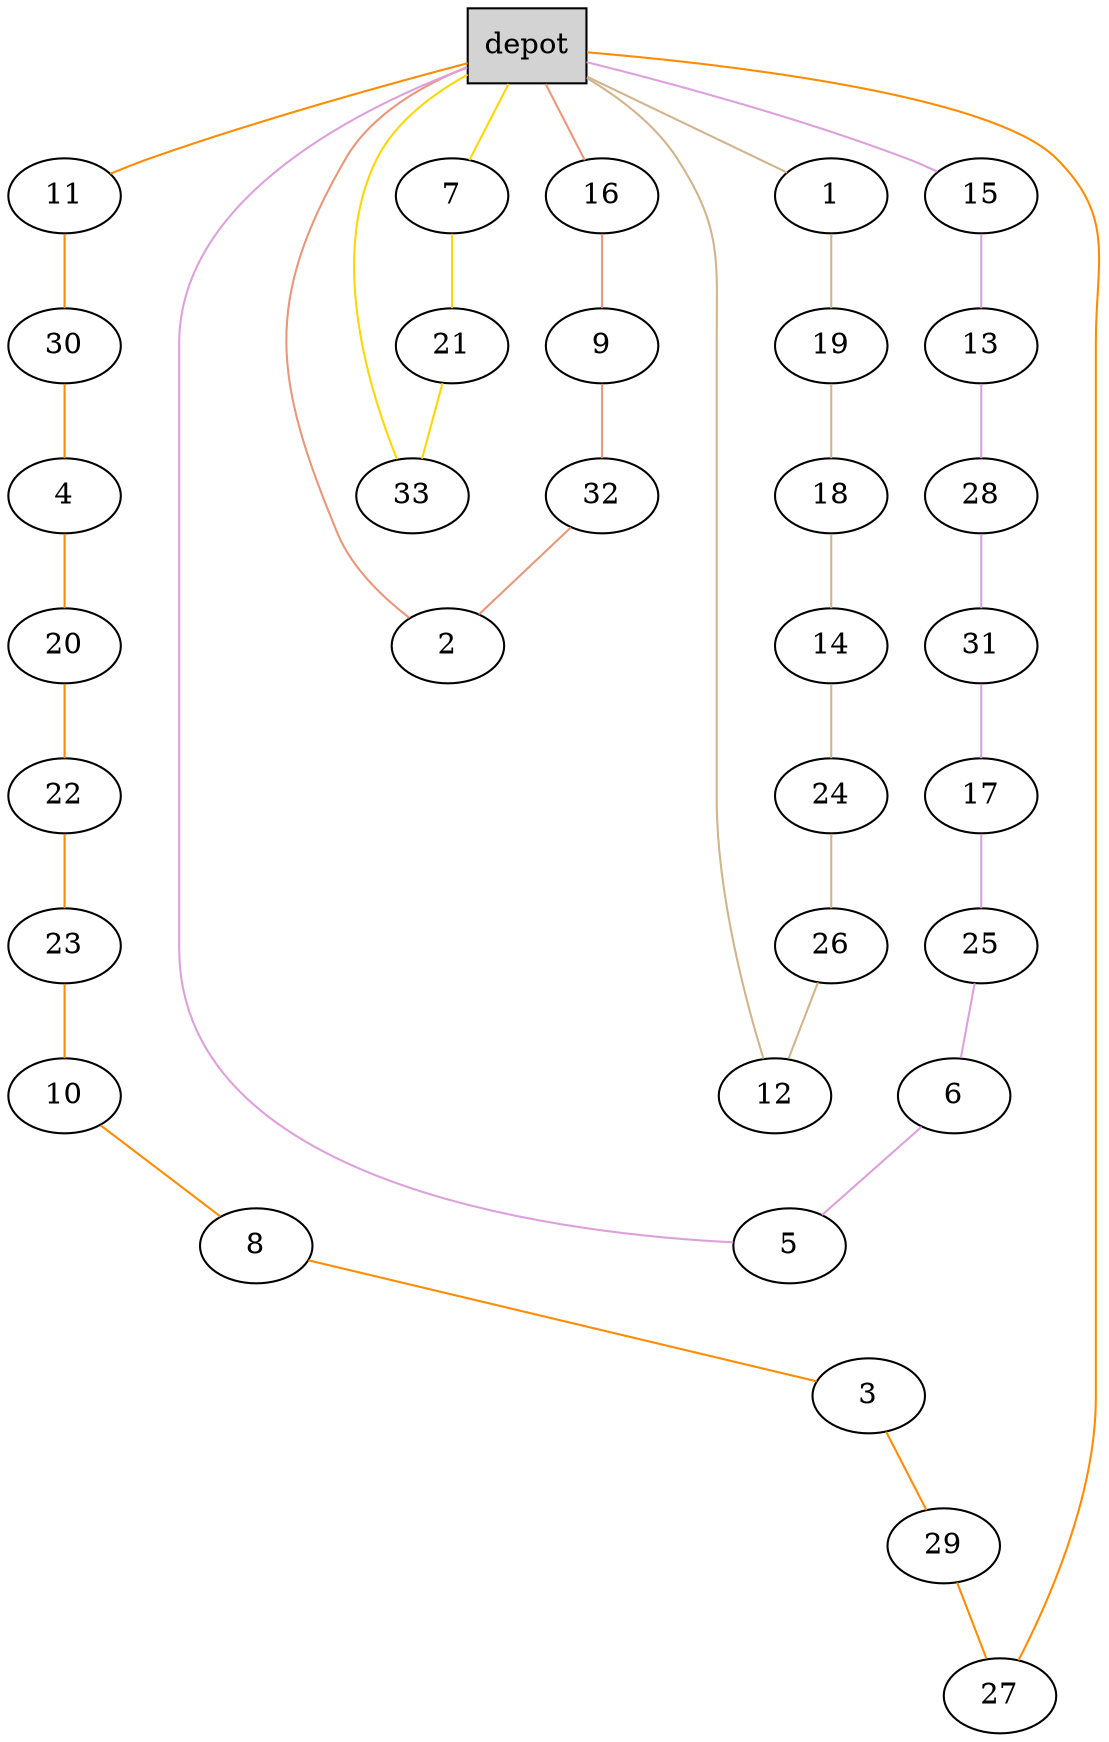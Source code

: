 graph G {
  0[shape = box, label = "depot", style = filled ];
  16[shape = ellipse];
  "0"--"16"[color = darksalmon];
  9[shape = ellipse];
  "16"--"9"[color = darksalmon];
  32[shape = ellipse];
  "9"--"32"[color = darksalmon];
  2[shape = ellipse];
  "32"--"2"[color = darksalmon];
  "2"--"0"[color = darksalmon];
  7[shape = ellipse];
  "0"--"7"[color = gold];
  21[shape = ellipse];
  "7"--"21"[color = gold];
  33[shape = ellipse];
  "21"--"33"[color = gold];
  "33"--"0"[color = gold];
  15[shape = ellipse];
  "0"--"15"[color = plum];
  13[shape = ellipse];
  "15"--"13"[color = plum];
  28[shape = ellipse];
  "13"--"28"[color = plum];
  31[shape = ellipse];
  "28"--"31"[color = plum];
  17[shape = ellipse];
  "31"--"17"[color = plum];
  25[shape = ellipse];
  "17"--"25"[color = plum];
  6[shape = ellipse];
  "25"--"6"[color = plum];
  5[shape = ellipse];
  "6"--"5"[color = plum];
  "5"--"0"[color = plum];
  1[shape = ellipse];
  "0"--"1"[color = tan];
  19[shape = ellipse];
  "1"--"19"[color = tan];
  18[shape = ellipse];
  "19"--"18"[color = tan];
  14[shape = ellipse];
  "18"--"14"[color = tan];
  24[shape = ellipse];
  "14"--"24"[color = tan];
  26[shape = ellipse];
  "24"--"26"[color = tan];
  12[shape = ellipse];
  "26"--"12"[color = tan];
  "12"--"0"[color = tan];
  11[shape = ellipse];
  "0"--"11"[color = darkorange];
  30[shape = ellipse];
  "11"--"30"[color = darkorange];
  4[shape = ellipse];
  "30"--"4"[color = darkorange];
  20[shape = ellipse];
  "4"--"20"[color = darkorange];
  22[shape = ellipse];
  "20"--"22"[color = darkorange];
  23[shape = ellipse];
  "22"--"23"[color = darkorange];
  10[shape = ellipse];
  "23"--"10"[color = darkorange];
  8[shape = ellipse];
  "10"--"8"[color = darkorange];
  3[shape = ellipse];
  "8"--"3"[color = darkorange];
  29[shape = ellipse];
  "3"--"29"[color = darkorange];
  27[shape = ellipse];
  "29"--"27"[color = darkorange];
  "27"--"0"[color = darkorange];
}
